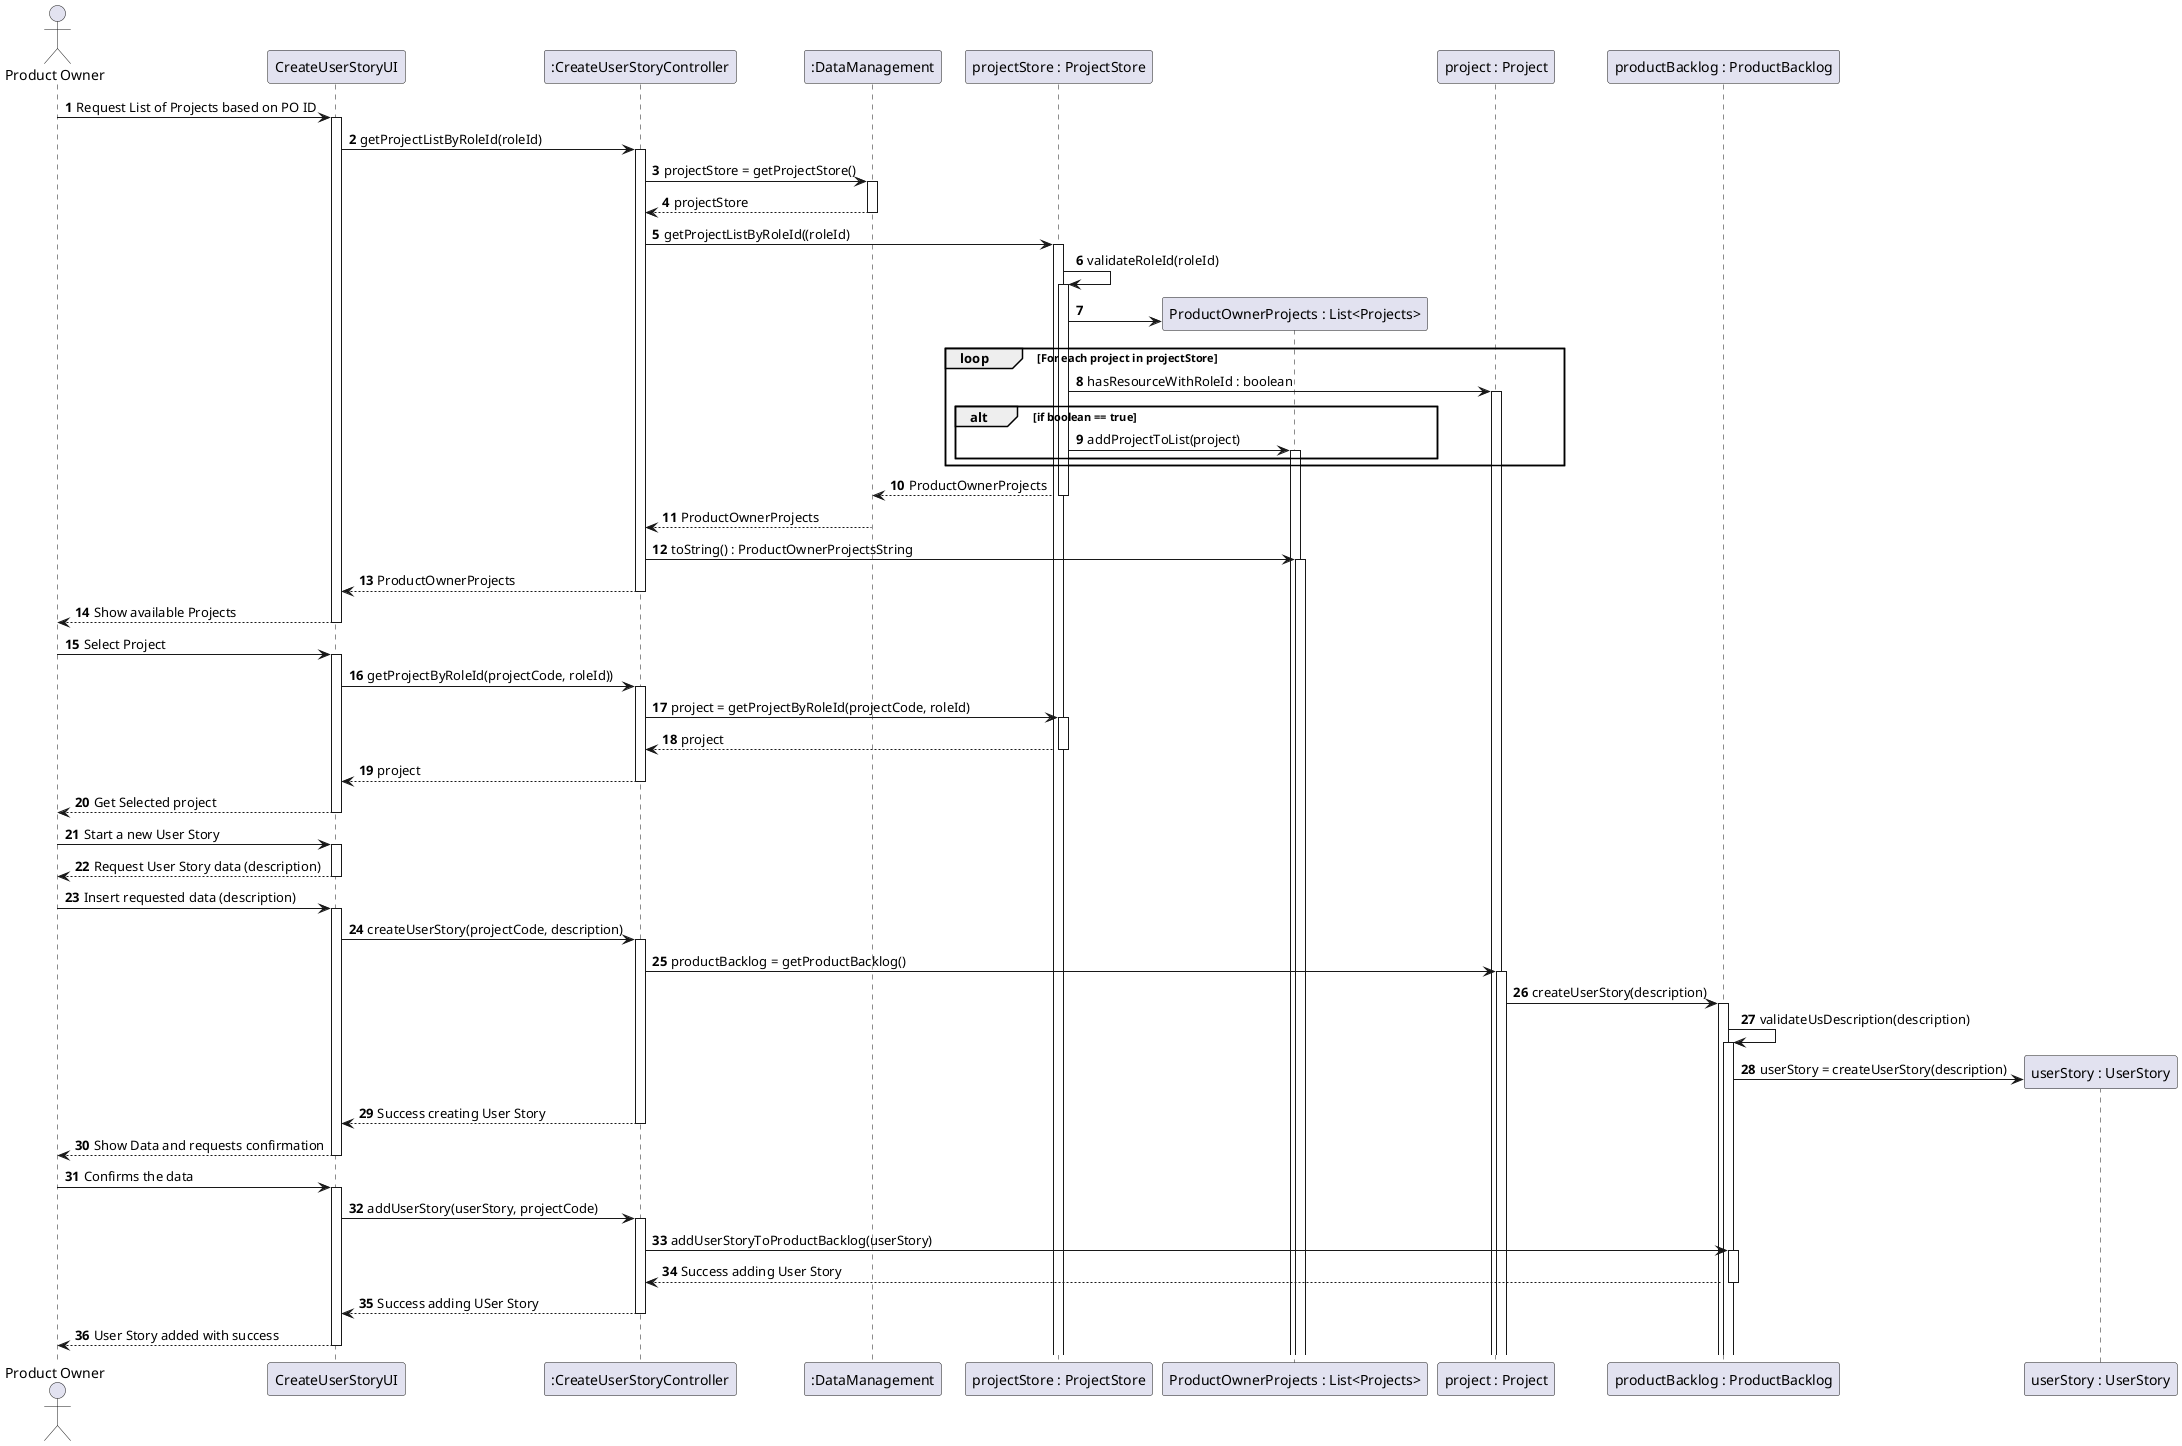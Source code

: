 @startuml
'https://plantuml.com/sequence-diagram

autonumber
autoactivate on

Actor "Product Owner" as actor
Participant "CreateUserStoryUI" as createUserStoryUi
Participant ":CreateUserStoryController" as createUserStoryController
Participant ":DataManagement" as dataManagement
Participant "projectStore : ProjectStore" as projectStore
Participant "ProductOwnerProjects : List<Projects>" as list
Participant "project : Project" as project
Participant "productBacklog : ProductBacklog" as productBacklog
Participant "userStory : UserStory" as us


actor -> createUserStoryUi : Request List of Projects based on PO ID
createUserStoryUi -> createUserStoryController :getProjectListByRoleId(roleId)
createUserStoryController -> dataManagement : projectStore = getProjectStore()
dataManagement --> createUserStoryController : projectStore
createUserStoryController -> projectStore : getProjectListByRoleId((roleId)
projectStore -> projectStore : validateRoleId(roleId)
projectStore -> list **

group loop [For each project in projectStore]
    projectStore -> project : hasResourceWithRoleId : boolean
    alt if boolean == true
        projectStore -> list: addProjectToList(project)
    end
end

projectStore --> dataManagement : ProductOwnerProjects
dataManagement --> createUserStoryController : ProductOwnerProjects
createUserStoryController -> list : toString() : ProductOwnerProjectsString
createUserStoryController --> createUserStoryUi : ProductOwnerProjects
createUserStoryUi --> actor : Show available Projects

actor -> createUserStoryUi: Select Project
createUserStoryUi -> createUserStoryController: getProjectByRoleId(projectCode, roleId))
createUserStoryController -> projectStore: project = getProjectByRoleId(projectCode, roleId)
projectStore --> createUserStoryController : project
createUserStoryController --> createUserStoryUi : project
createUserStoryUi --> actor: Get Selected project

actor -> createUserStoryUi : Start a new User Story
createUserStoryUi --> actor : Request User Story data (description)

actor -> createUserStoryUi : Insert requested data (description)
createUserStoryUi -> createUserStoryController : createUserStory(projectCode, description)
createUserStoryController -> project : productBacklog = getProductBacklog()
project -> productBacklog: createUserStory(description)
productBacklog -> productBacklog : validateUsDescription(description)
productBacklog -> us ** : userStory = createUserStory(description)
createUserStoryController --> createUserStoryUi : Success creating User Story
createUserStoryUi --> actor : Show Data and requests confirmation

actor -> createUserStoryUi : Confirms the data
createUserStoryUi -> createUserStoryController : addUserStory(userStory, projectCode)
createUserStoryController -> productBacklog: addUserStoryToProductBacklog(userStory)
productBacklog --> createUserStoryController: Success adding User Story
createUserStoryController --> createUserStoryUi: Success adding USer Story
createUserStoryUi --> actor : User Story added with success

@enduml